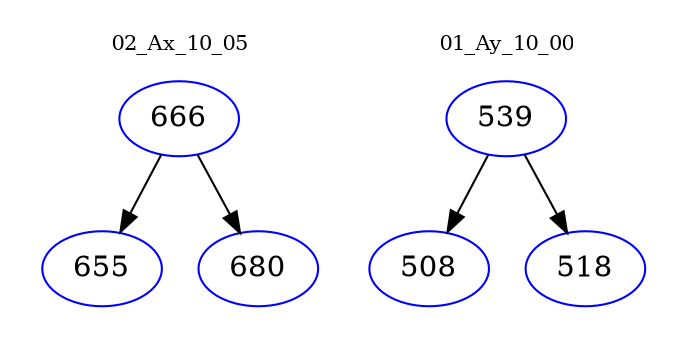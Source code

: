 digraph{
subgraph cluster_0 {
color = white
label = "02_Ax_10_05";
fontsize=10;
T0_666 [label="666", color="blue"]
T0_666 -> T0_655 [color="black"]
T0_655 [label="655", color="blue"]
T0_666 -> T0_680 [color="black"]
T0_680 [label="680", color="blue"]
}
subgraph cluster_1 {
color = white
label = "01_Ay_10_00";
fontsize=10;
T1_539 [label="539", color="blue"]
T1_539 -> T1_508 [color="black"]
T1_508 [label="508", color="blue"]
T1_539 -> T1_518 [color="black"]
T1_518 [label="518", color="blue"]
}
}

